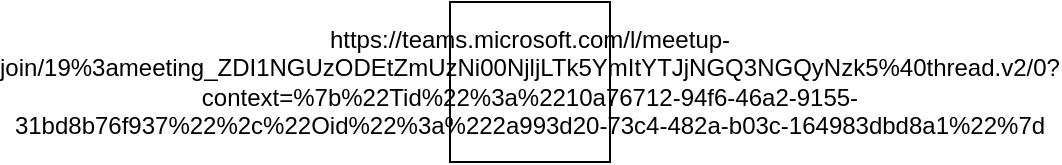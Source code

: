 <mxfile version="27.1.6">
  <diagram name="Página-1" id="LPzA1EdKOrGCX12UJips">
    <mxGraphModel dx="1699" dy="421" grid="1" gridSize="10" guides="1" tooltips="1" connect="1" arrows="1" fold="1" page="1" pageScale="1" pageWidth="827" pageHeight="1169" math="0" shadow="0">
      <root>
        <mxCell id="0" />
        <mxCell id="1" parent="0" />
        <mxCell id="R7qhodA8BWBkPFsj_P9H-1" value="https://teams.microsoft.com/l/meetup-join/19%3ameeting_ZDI1NGUzODEtZmUzNi00NjljLTk5YmItYTJjNGQ3NGQyNzk5%40thread.v2/0?context=%7b%22Tid%22%3a%2210a76712-94f6-46a2-9155-31bd8b76f937%22%2c%22Oid%22%3a%222a993d20-73c4-482a-b03c-164983dbd8a1%22%7d" style="whiteSpace=wrap;html=1;aspect=fixed;" parent="1" vertex="1">
          <mxGeometry x="-50" y="180" width="80" height="80" as="geometry" />
        </mxCell>
      </root>
    </mxGraphModel>
  </diagram>
</mxfile>
